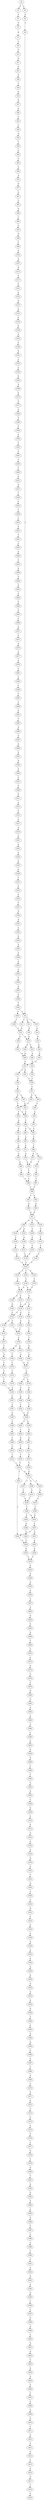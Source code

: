 strict digraph  {
	S0 -> S1 [ label = A ];
	S0 -> S2 [ label = T ];
	S1 -> S3 [ label = T ];
	S2 -> S4 [ label = A ];
	S3 -> S5 [ label = C ];
	S4 -> S6 [ label = T ];
	S5 -> S7 [ label = G ];
	S6 -> S8 [ label = C ];
	S7 -> S9 [ label = T ];
	S8 -> S10 [ label = C ];
	S8 -> S11 [ label = T ];
	S8 -> S12 [ label = G ];
	S9 -> S13 [ label = C ];
	S10 -> S14 [ label = A ];
	S11 -> S15 [ label = G ];
	S12 -> S16 [ label = G ];
	S13 -> S17 [ label = G ];
	S14 -> S18 [ label = A ];
	S15 -> S19 [ label = G ];
	S15 -> S20 [ label = A ];
	S16 -> S19 [ label = G ];
	S17 -> S21 [ label = G ];
	S18 -> S22 [ label = G ];
	S19 -> S23 [ label = T ];
	S19 -> S24 [ label = A ];
	S20 -> S25 [ label = A ];
	S21 -> S26 [ label = G ];
	S22 -> S27 [ label = A ];
	S23 -> S28 [ label = A ];
	S24 -> S29 [ label = A ];
	S25 -> S29 [ label = A ];
	S26 -> S30 [ label = T ];
	S27 -> S31 [ label = G ];
	S28 -> S32 [ label = A ];
	S29 -> S31 [ label = G ];
	S30 -> S33 [ label = G ];
	S31 -> S34 [ label = G ];
	S31 -> S35 [ label = T ];
	S32 -> S36 [ label = G ];
	S33 -> S37 [ label = A ];
	S34 -> S38 [ label = T ];
	S35 -> S39 [ label = T ];
	S36 -> S38 [ label = T ];
	S37 -> S40 [ label = G ];
	S38 -> S41 [ label = T ];
	S39 -> S42 [ label = C ];
	S40 -> S43 [ label = T ];
	S41 -> S44 [ label = C ];
	S41 -> S45 [ label = G ];
	S42 -> S46 [ label = G ];
	S42 -> S47 [ label = T ];
	S43 -> S48 [ label = C ];
	S44 -> S49 [ label = T ];
	S45 -> S50 [ label = T ];
	S46 -> S50 [ label = T ];
	S47 -> S51 [ label = T ];
	S48 -> S52 [ label = G ];
	S49 -> S53 [ label = G ];
	S50 -> S54 [ label = T ];
	S50 -> S55 [ label = C ];
	S51 -> S55 [ label = C ];
	S52 -> S56 [ label = T ];
	S53 -> S57 [ label = T ];
	S54 -> S58 [ label = A ];
	S55 -> S59 [ label = T ];
	S56 -> S60 [ label = C ];
	S57 -> S61 [ label = C ];
	S58 -> S62 [ label = A ];
	S59 -> S61 [ label = C ];
	S59 -> S63 [ label = A ];
	S60 -> S64 [ label = C ];
	S61 -> S65 [ label = A ];
	S62 -> S66 [ label = C ];
	S63 -> S67 [ label = A ];
	S64 -> S68 [ label = C ];
	S65 -> S69 [ label = T ];
	S66 -> S70 [ label = A ];
	S67 -> S71 [ label = G ];
	S68 -> S72 [ label = A ];
	S69 -> S73 [ label = G ];
	S69 -> S74 [ label = C ];
	S70 -> S75 [ label = A ];
	S71 -> S76 [ label = G ];
	S72 -> S77 [ label = G ];
	S73 -> S78 [ label = G ];
	S74 -> S79 [ label = T ];
	S75 -> S80 [ label = A ];
	S76 -> S78 [ label = G ];
	S77 -> S81 [ label = A ];
	S78 -> S82 [ label = T ];
	S79 -> S83 [ label = C ];
	S80 -> S84 [ label = T ];
	S81 -> S85 [ label = T ];
	S82 -> S86 [ label = T ];
	S83 -> S87 [ label = T ];
	S84 -> S86 [ label = T ];
	S85 -> S88 [ label = G ];
	S86 -> S89 [ label = T ];
	S87 -> S89 [ label = T ];
	S88 -> S90 [ label = C ];
	S89 -> S91 [ label = T ];
	S89 -> S92 [ label = A ];
	S90 -> S93 [ label = G ];
	S91 -> S94 [ label = G ];
	S92 -> S95 [ label = G ];
	S93 -> S96 [ label = G ];
	S94 -> S97 [ label = G ];
	S95 -> S97 [ label = G ];
	S96 -> S98 [ label = T ];
	S97 -> S99 [ label = A ];
	S97 -> S100 [ label = C ];
	S97 -> S101 [ label = T ];
	S98 -> S102 [ label = G ];
	S99 -> S103 [ label = G ];
	S99 -> S104 [ label = A ];
	S100 -> S105 [ label = C ];
	S101 -> S106 [ label = C ];
	S102 -> S107 [ label = A ];
	S103 -> S108 [ label = A ];
	S104 -> S109 [ label = C ];
	S105 -> S110 [ label = T ];
	S106 -> S111 [ label = G ];
	S107 -> S112 [ label = G ];
	S108 -> S113 [ label = C ];
	S109 -> S114 [ label = A ];
	S110 -> S115 [ label = T ];
	S111 -> S116 [ label = C ];
	S112 -> S117 [ label = A ];
	S113 -> S118 [ label = C ];
	S114 -> S119 [ label = C ];
	S115 -> S120 [ label = C ];
	S116 -> S118 [ label = C ];
	S117 -> S121 [ label = G ];
	S118 -> S122 [ label = C ];
	S119 -> S122 [ label = C ];
	S120 -> S122 [ label = C ];
	S121 -> S123 [ label = A ];
	S122 -> S124 [ label = C ];
	S122 -> S125 [ label = T ];
	S122 -> S126 [ label = A ];
	S123 -> S127 [ label = A ];
	S124 -> S128 [ label = T ];
	S125 -> S129 [ label = T ];
	S126 -> S130 [ label = T ];
	S127 -> S131 [ label = G ];
	S128 -> S132 [ label = A ];
	S129 -> S133 [ label = G ];
	S129 -> S132 [ label = A ];
	S130 -> S133 [ label = G ];
	S131 -> S134 [ label = A ];
	S132 -> S135 [ label = G ];
	S132 -> S136 [ label = A ];
	S133 -> S137 [ label = G ];
	S134 -> S138 [ label = G ];
	S135 -> S139 [ label = G ];
	S136 -> S140 [ label = G ];
	S137 -> S141 [ label = A ];
	S137 -> S139 [ label = G ];
	S138 -> S142 [ label = A ];
	S139 -> S143 [ label = C ];
	S139 -> S144 [ label = A ];
	S140 -> S143 [ label = C ];
	S141 -> S145 [ label = C ];
	S142 -> S146 [ label = A ];
	S143 -> S147 [ label = G ];
	S143 -> S148 [ label = C ];
	S144 -> S149 [ label = G ];
	S145 -> S150 [ label = A ];
	S146 -> S151 [ label = A ];
	S147 -> S152 [ label = T ];
	S148 -> S153 [ label = A ];
	S149 -> S152 [ label = T ];
	S150 -> S154 [ label = T ];
	S151 -> S155 [ label = C ];
	S152 -> S156 [ label = C ];
	S153 -> S157 [ label = T ];
	S154 -> S158 [ label = T ];
	S155 -> S159 [ label = A ];
	S156 -> S160 [ label = G ];
	S156 -> S161 [ label = A ];
	S157 -> S162 [ label = C ];
	S158 -> S163 [ label = G ];
	S159 -> S164 [ label = A ];
	S160 -> S165 [ label = C ];
	S161 -> S166 [ label = A ];
	S162 -> S167 [ label = A ];
	S163 -> S168 [ label = A ];
	S164 -> S169 [ label = A ];
	S165 -> S170 [ label = T ];
	S166 -> S171 [ label = A ];
	S167 -> S172 [ label = C ];
	S168 -> S171 [ label = A ];
	S169 -> S173 [ label = C ];
	S170 -> S174 [ label = T ];
	S171 -> S175 [ label = C ];
	S172 -> S176 [ label = C ];
	S173 -> S177 [ label = T ];
	S174 -> S178 [ label = C ];
	S175 -> S179 [ label = T ];
	S175 -> S180 [ label = A ];
	S176 -> S181 [ label = C ];
	S177 -> S182 [ label = C ];
	S178 -> S183 [ label = A ];
	S179 -> S184 [ label = G ];
	S180 -> S185 [ label = A ];
	S181 -> S183 [ label = A ];
	S182 -> S186 [ label = T ];
	S183 -> S187 [ label = C ];
	S184 -> S188 [ label = C ];
	S185 -> S189 [ label = A ];
	S186 -> S190 [ label = T ];
	S187 -> S191 [ label = A ];
	S188 -> S192 [ label = C ];
	S189 -> S193 [ label = C ];
	S190 -> S194 [ label = C ];
	S191 -> S195 [ label = A ];
	S192 -> S196 [ label = G ];
	S193 -> S196 [ label = G ];
	S194 -> S197 [ label = T ];
	S195 -> S198 [ label = C ];
	S196 -> S199 [ label = A ];
	S196 -> S200 [ label = T ];
	S197 -> S201 [ label = C ];
	S198 -> S202 [ label = C ];
	S199 -> S203 [ label = G ];
	S200 -> S204 [ label = C ];
	S201 -> S205 [ label = T ];
	S202 -> S206 [ label = T ];
	S203 -> S207 [ label = G ];
	S204 -> S208 [ label = G ];
	S205 -> S209 [ label = T ];
	S206 -> S210 [ label = C ];
	S207 -> S211 [ label = C ];
	S208 -> S212 [ label = T ];
	S209 -> S213 [ label = G ];
	S210 -> S214 [ label = T ];
	S211 -> S215 [ label = A ];
	S212 -> S216 [ label = T ];
	S213 -> S217 [ label = A ];
	S214 -> S218 [ label = T ];
	S215 -> S219 [ label = T ];
	S216 -> S218 [ label = T ];
	S217 -> S220 [ label = T ];
	S218 -> S221 [ label = T ];
	S218 -> S222 [ label = A ];
	S219 -> S222 [ label = A ];
	S220 -> S223 [ label = T ];
	S221 -> S224 [ label = C ];
	S222 -> S225 [ label = G ];
	S222 -> S226 [ label = A ];
	S222 -> S227 [ label = C ];
	S223 -> S228 [ label = T ];
	S224 -> S229 [ label = T ];
	S225 -> S230 [ label = A ];
	S226 -> S231 [ label = C ];
	S227 -> S232 [ label = C ];
	S228 -> S233 [ label = C ];
	S229 -> S234 [ label = G ];
	S230 -> S235 [ label = A ];
	S231 -> S236 [ label = T ];
	S232 -> S236 [ label = T ];
	S233 -> S237 [ label = A ];
	S234 -> S238 [ label = T ];
	S235 -> S239 [ label = T ];
	S236 -> S240 [ label = T ];
	S237 -> S241 [ label = T ];
	S238 -> S242 [ label = A ];
	S239 -> S243 [ label = G ];
	S240 -> S243 [ label = G ];
	S240 -> S244 [ label = A ];
	S241 -> S245 [ label = C ];
	S242 -> S246 [ label = A ];
	S243 -> S247 [ label = T ];
	S244 -> S248 [ label = G ];
	S245 -> S249 [ label = A ];
	S246 -> S250 [ label = A ];
	S247 -> S224 [ label = C ];
	S247 -> S251 [ label = G ];
	S248 -> S252 [ label = C ];
	S249 -> S253 [ label = C ];
	S250 -> S254 [ label = G ];
	S251 -> S255 [ label = A ];
	S252 -> S229 [ label = T ];
	S253 -> S256 [ label = A ];
	S254 -> S257 [ label = A ];
	S255 -> S258 [ label = G ];
	S256 -> S259 [ label = C ];
	S257 -> S260 [ label = A ];
	S258 -> S238 [ label = T ];
	S259 -> S261 [ label = G ];
	S260 -> S262 [ label = G ];
	S261 -> S263 [ label = T ];
	S262 -> S264 [ label = C ];
	S263 -> S265 [ label = C ];
	S264 -> S266 [ label = A ];
	S265 -> S267 [ label = G ];
	S266 -> S268 [ label = T ];
	S267 -> S269 [ label = T ];
	S268 -> S270 [ label = C ];
	S269 -> S271 [ label = A ];
	S270 -> S272 [ label = A ];
	S271 -> S273 [ label = T ];
	S272 -> S274 [ label = G ];
	S273 -> S275 [ label = A ];
	S274 -> S276 [ label = T ];
	S275 -> S277 [ label = A ];
	S276 -> S278 [ label = T ];
	S277 -> S279 [ label = A ];
	S278 -> S280 [ label = G ];
	S279 -> S281 [ label = C ];
	S280 -> S282 [ label = T ];
	S281 -> S283 [ label = C ];
	S282 -> S284 [ label = G ];
	S283 -> S285 [ label = C ];
	S284 -> S286 [ label = A ];
	S285 -> S287 [ label = C ];
	S286 -> S288 [ label = T ];
	S287 -> S289 [ label = T ];
	S288 -> S290 [ label = C ];
	S289 -> S291 [ label = A ];
	S290 -> S292 [ label = G ];
	S291 -> S293 [ label = T ];
	S292 -> S294 [ label = G ];
	S293 -> S295 [ label = A ];
	S294 -> S296 [ label = G ];
	S295 -> S297 [ label = G ];
	S296 -> S298 [ label = C ];
	S297 -> S299 [ label = A ];
	S298 -> S300 [ label = T ];
	S299 -> S301 [ label = A ];
	S300 -> S302 [ label = G ];
	S301 -> S303 [ label = G ];
	S302 -> S304 [ label = A ];
	S303 -> S305 [ label = T ];
	S304 -> S306 [ label = C ];
	S305 -> S307 [ label = C ];
	S306 -> S308 [ label = G ];
	S307 -> S309 [ label = C ];
	S308 -> S310 [ label = C ];
	S309 -> S311 [ label = G ];
	S310 -> S312 [ label = G ];
	S311 -> S313 [ label = A ];
	S312 -> S314 [ label = G ];
	S313 -> S315 [ label = C ];
	S314 -> S316 [ label = A ];
	S315 -> S317 [ label = C ];
	S316 -> S318 [ label = A ];
	S317 -> S319 [ label = A ];
	S318 -> S320 [ label = G ];
	S319 -> S321 [ label = G ];
	S320 -> S322 [ label = A ];
	S321 -> S323 [ label = A ];
	S322 -> S324 [ label = C ];
	S323 -> S325 [ label = G ];
	S324 -> S326 [ label = G ];
	S325 -> S327 [ label = C ];
	S326 -> S328 [ label = C ];
	S327 -> S329 [ label = G ];
	S328 -> S330 [ label = C ];
	S329 -> S331 [ label = T ];
	S330 -> S332 [ label = G ];
	S331 -> S333 [ label = C ];
	S332 -> S334 [ label = C ];
	S333 -> S335 [ label = C ];
	S334 -> S336 [ label = G ];
	S335 -> S337 [ label = T ];
	S336 -> S338 [ label = A ];
	S337 -> S339 [ label = G ];
	S338 -> S340 [ label = A ];
	S339 -> S341 [ label = A ];
	S340 -> S342 [ label = A ];
	S341 -> S343 [ label = A ];
	S342 -> S344 [ label = A ];
	S343 -> S345 [ label = G ];
	S344 -> S346 [ label = A ];
	S345 -> S347 [ label = A ];
	S346 -> S348 [ label = A ];
	S347 -> S349 [ label = G ];
	S348 -> S350 [ label = G ];
	S349 -> S351 [ label = A ];
	S350 -> S352 [ label = A ];
	S351 -> S353 [ label = C ];
	S352 -> S354 [ label = A ];
	S353 -> S355 [ label = T ];
	S354 -> S356 [ label = G ];
	S355 -> S357 [ label = G ];
	S356 -> S358 [ label = A ];
	S357 -> S359 [ label = G ];
	S358 -> S360 [ label = G ];
	S359 -> S361 [ label = T ];
	S360 -> S362 [ label = A ];
	S361 -> S363 [ label = T ];
	S361 -> S8 [ label = C ];
	S362 -> S364 [ label = G ];
	S363 -> S365 [ label = T ];
	S364 -> S366 [ label = G ];
	S365 -> S15 [ label = G ];
	S366 -> S367 [ label = A ];
	S367 -> S368 [ label = C ];
	S368 -> S369 [ label = A ];
	S369 -> S370 [ label = C ];
	S370 -> S371 [ label = G ];
	S371 -> S372 [ label = G ];
	S372 -> S373 [ label = T ];
	S373 -> S374 [ label = G ];
	S374 -> S375 [ label = A ];
	S375 -> S376 [ label = C ];
	S376 -> S377 [ label = C ];
	S377 -> S378 [ label = G ];
	S378 -> S379 [ label = T ];
	S379 -> S380 [ label = G ];
	S380 -> S381 [ label = T ];
	S381 -> S382 [ label = A ];
	S382 -> S383 [ label = G ];
	S383 -> S384 [ label = A ];
	S384 -> S385 [ label = G ];
	S385 -> S386 [ label = A ];
	S386 -> S387 [ label = C ];
	S387 -> S388 [ label = A ];
	S388 -> S389 [ label = A ];
	S389 -> S390 [ label = T ];
	S390 -> S391 [ label = C ];
	S391 -> S392 [ label = A ];
	S392 -> S393 [ label = A ];
	S393 -> S394 [ label = A ];
	S394 -> S395 [ label = G ];
	S395 -> S396 [ label = C ];
	S396 -> S397 [ label = T ];
	S397 -> S398 [ label = G ];
	S398 -> S399 [ label = A ];
	S399 -> S400 [ label = A ];
	S400 -> S401 [ label = A ];
	S401 -> S402 [ label = A ];
	S402 -> S403 [ label = C ];
	S403 -> S404 [ label = A ];
	S404 -> S405 [ label = A ];
	S405 -> S406 [ label = A ];
	S406 -> S407 [ label = C ];
	S407 -> S408 [ label = A ];
	S408 -> S409 [ label = A ];
	S409 -> S410 [ label = G ];
	S410 -> S411 [ label = T ];
	S411 -> S412 [ label = A ];
	S412 -> S413 [ label = A ];
	S413 -> S414 [ label = G ];
	S414 -> S415 [ label = C ];
	S415 -> S416 [ label = G ];
	S416 -> S417 [ label = G ];
	S417 -> S418 [ label = T ];
	S418 -> S419 [ label = A ];
}
